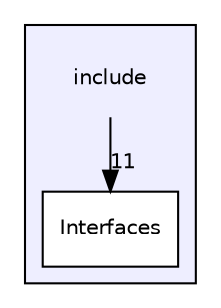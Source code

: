 digraph "include" {
  compound=true
  node [ fontsize="10", fontname="Helvetica"];
  edge [ labelfontsize="10", labelfontname="Helvetica"];
  subgraph clusterdir_d44c64559bbebec7f509842c48db8b23 {
    graph [ bgcolor="#eeeeff", pencolor="black", label="" URL="dir_d44c64559bbebec7f509842c48db8b23.html"];
    dir_d44c64559bbebec7f509842c48db8b23 [shape=plaintext label="include"];
    dir_15ed6569ea5834b5f18ad73179dedf2f [shape=box label="Interfaces" color="black" fillcolor="white" style="filled" URL="dir_15ed6569ea5834b5f18ad73179dedf2f.html"];
  }
  dir_d44c64559bbebec7f509842c48db8b23->dir_15ed6569ea5834b5f18ad73179dedf2f [headlabel="11", labeldistance=1.5 headhref="dir_000000_000001.html"];
}
